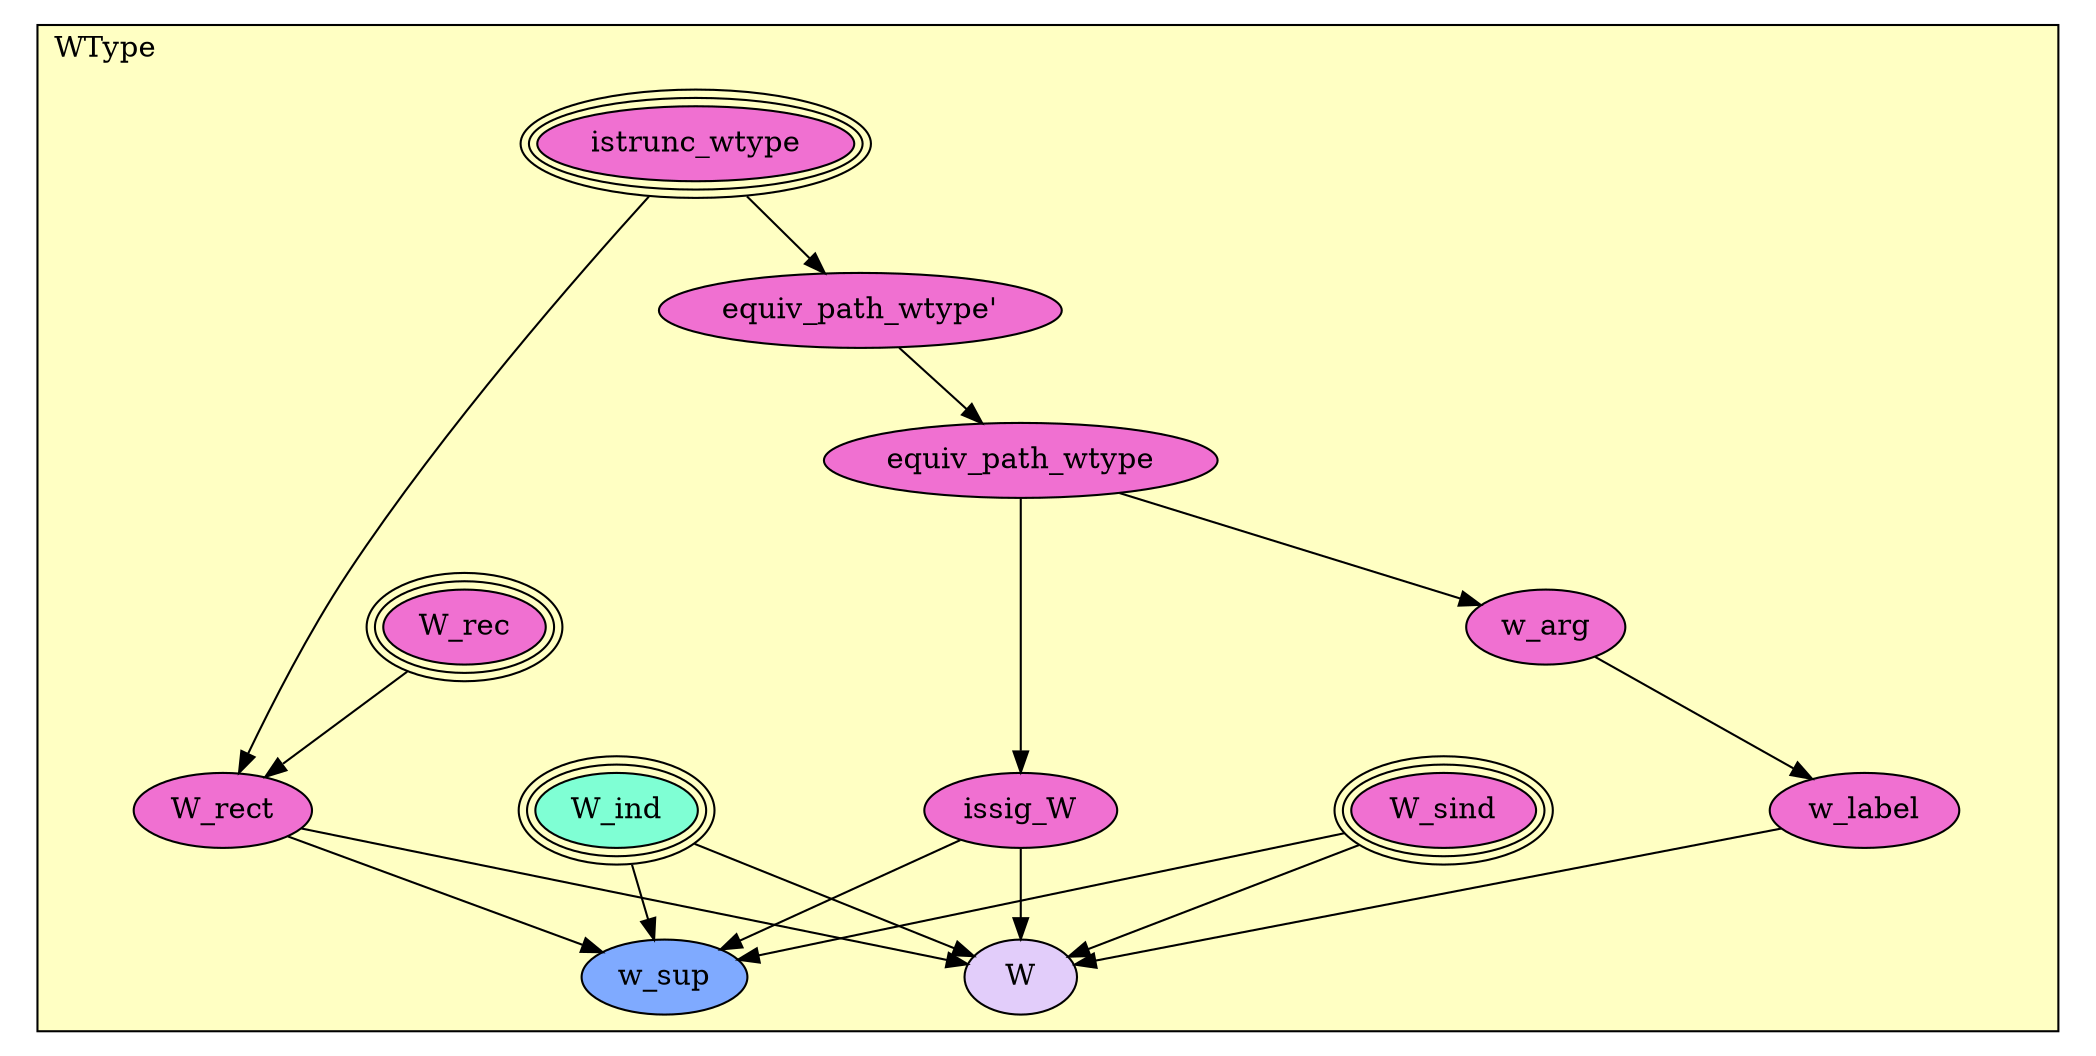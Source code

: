 digraph HoTT_Types_WType {
  graph [ratio=0.5]
  node [style=filled]
WType_istrunc_wtype [label="istrunc_wtype", URL=<WType.html#istrunc_wtype>, peripheries=3, fillcolor="#F070D1"] ;
WType_equiv_path_wtype_ [label="equiv_path_wtype'", URL=<WType.html#equiv_path_wtype'>, fillcolor="#F070D1"] ;
WType_equiv_path_wtype [label="equiv_path_wtype", URL=<WType.html#equiv_path_wtype>, fillcolor="#F070D1"] ;
WType_issig_W [label="issig_W", URL=<WType.html#issig_W>, fillcolor="#F070D1"] ;
WType_w_arg [label="w_arg", URL=<WType.html#w_arg>, fillcolor="#F070D1"] ;
WType_w_label [label="w_label", URL=<WType.html#w_label>, fillcolor="#F070D1"] ;
WType_W_sind [label="W_sind", URL=<WType.html#W_sind>, peripheries=3, fillcolor="#F070D1"] ;
WType_W_rec [label="W_rec", URL=<WType.html#W_rec>, peripheries=3, fillcolor="#F070D1"] ;
WType_W_ind [label="W_ind", URL=<WType.html#W_ind>, peripheries=3, fillcolor="#7FFFD4"] ;
WType_W_rect [label="W_rect", URL=<WType.html#W_rect>, fillcolor="#F070D1"] ;
WType_w_sup [label="w_sup", URL=<WType.html#w_sup>, fillcolor="#7FAAFF"] ;
WType_W [label="W", URL=<WType.html#W>, fillcolor="#E2CDFA"] ;
  WType_istrunc_wtype -> WType_equiv_path_wtype_ [] ;
  WType_istrunc_wtype -> WType_W_rect [] ;
  WType_equiv_path_wtype_ -> WType_equiv_path_wtype [] ;
  WType_equiv_path_wtype -> WType_issig_W [] ;
  WType_equiv_path_wtype -> WType_w_arg [] ;
  WType_issig_W -> WType_w_sup [] ;
  WType_issig_W -> WType_W [] ;
  WType_w_arg -> WType_w_label [] ;
  WType_w_label -> WType_W [] ;
  WType_W_sind -> WType_w_sup [] ;
  WType_W_sind -> WType_W [] ;
  WType_W_rec -> WType_W_rect [] ;
  WType_W_ind -> WType_w_sup [] ;
  WType_W_ind -> WType_W [] ;
  WType_W_rect -> WType_w_sup [] ;
  WType_W_rect -> WType_W [] ;
subgraph cluster_WType { label="WType"; fillcolor="#FFFFC3"; labeljust=l; style=filled 
WType_W; WType_w_sup; WType_W_rect; WType_W_ind; WType_W_rec; WType_W_sind; WType_w_label; WType_w_arg; WType_issig_W; WType_equiv_path_wtype; WType_equiv_path_wtype_; WType_istrunc_wtype; };
} /* END */
